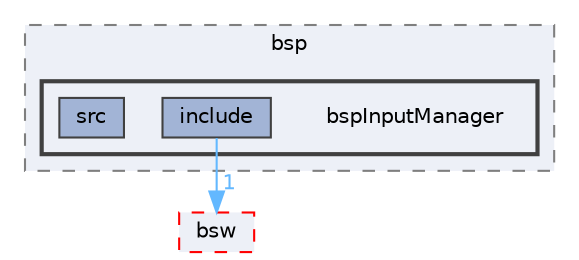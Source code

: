 digraph "bspInputManager"
{
 // LATEX_PDF_SIZE
  bgcolor="transparent";
  edge [fontname=Helvetica,fontsize=10,labelfontname=Helvetica,labelfontsize=10];
  node [fontname=Helvetica,fontsize=10,shape=box,height=0.2,width=0.4];
  compound=true
  subgraph clusterdir_70b6acf33ea3d9d20b9a05167e468f83 {
    graph [ bgcolor="#edf0f7", pencolor="grey50", label="bsp", fontname=Helvetica,fontsize=10 style="filled,dashed", URL="dir_70b6acf33ea3d9d20b9a05167e468f83.html",tooltip=""]
  subgraph clusterdir_b3f7e3a7333ebee86a4f179097405da4 {
    graph [ bgcolor="#edf0f7", pencolor="grey25", label="", fontname=Helvetica,fontsize=10 style="filled,bold", URL="dir_b3f7e3a7333ebee86a4f179097405da4.html",tooltip=""]
    dir_b3f7e3a7333ebee86a4f179097405da4 [shape=plaintext, label="bspInputManager"];
  dir_48854b2affb58401f68048edfb59c943 [label="include", fillcolor="#a2b4d6", color="grey25", style="filled", URL="dir_48854b2affb58401f68048edfb59c943.html",tooltip=""];
  dir_d0ee23cbe33a3360815619743c822c5f [label="src", fillcolor="#a2b4d6", color="grey25", style="filled", URL="dir_d0ee23cbe33a3360815619743c822c5f.html",tooltip=""];
  }
  }
  dir_6d5c880d47bd8ed5a2539072056c02e0 [label="bsw", fillcolor="#edf0f7", color="red", style="filled,dashed", URL="dir_6d5c880d47bd8ed5a2539072056c02e0.html",tooltip=""];
  dir_48854b2affb58401f68048edfb59c943->dir_6d5c880d47bd8ed5a2539072056c02e0 [headlabel="1", labeldistance=1.5 headhref="dir_000094_000030.html" href="dir_000094_000030.html" color="steelblue1" fontcolor="steelblue1"];
}

